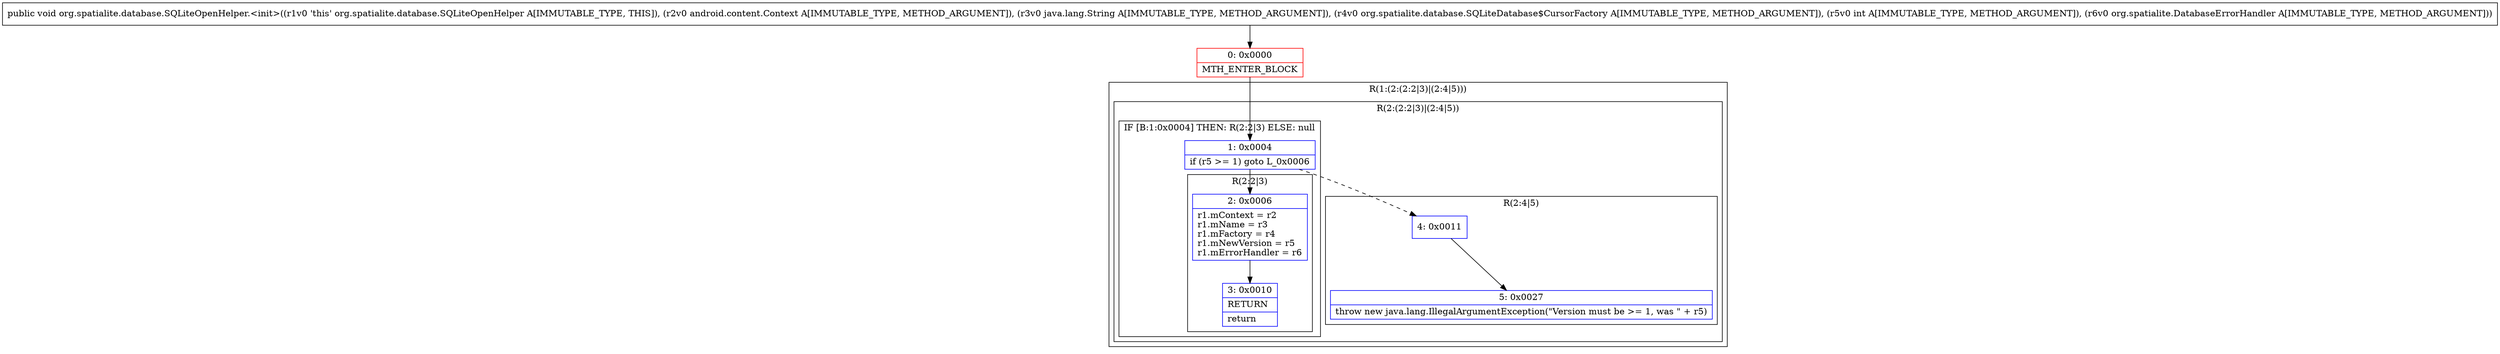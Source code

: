 digraph "CFG fororg.spatialite.database.SQLiteOpenHelper.\<init\>(Landroid\/content\/Context;Ljava\/lang\/String;Lorg\/spatialite\/database\/SQLiteDatabase$CursorFactory;ILorg\/spatialite\/DatabaseErrorHandler;)V" {
subgraph cluster_Region_2042292847 {
label = "R(1:(2:(2:2|3)|(2:4|5)))";
node [shape=record,color=blue];
subgraph cluster_Region_2096972654 {
label = "R(2:(2:2|3)|(2:4|5))";
node [shape=record,color=blue];
subgraph cluster_IfRegion_1961388402 {
label = "IF [B:1:0x0004] THEN: R(2:2|3) ELSE: null";
node [shape=record,color=blue];
Node_1 [shape=record,label="{1\:\ 0x0004|if (r5 \>= 1) goto L_0x0006\l}"];
subgraph cluster_Region_1418155321 {
label = "R(2:2|3)";
node [shape=record,color=blue];
Node_2 [shape=record,label="{2\:\ 0x0006|r1.mContext = r2\lr1.mName = r3\lr1.mFactory = r4\lr1.mNewVersion = r5\lr1.mErrorHandler = r6\l}"];
Node_3 [shape=record,label="{3\:\ 0x0010|RETURN\l|return\l}"];
}
}
subgraph cluster_Region_2051028052 {
label = "R(2:4|5)";
node [shape=record,color=blue];
Node_4 [shape=record,label="{4\:\ 0x0011}"];
Node_5 [shape=record,label="{5\:\ 0x0027|throw new java.lang.IllegalArgumentException(\"Version must be \>= 1, was \" + r5)\l}"];
}
}
}
Node_0 [shape=record,color=red,label="{0\:\ 0x0000|MTH_ENTER_BLOCK\l}"];
MethodNode[shape=record,label="{public void org.spatialite.database.SQLiteOpenHelper.\<init\>((r1v0 'this' org.spatialite.database.SQLiteOpenHelper A[IMMUTABLE_TYPE, THIS]), (r2v0 android.content.Context A[IMMUTABLE_TYPE, METHOD_ARGUMENT]), (r3v0 java.lang.String A[IMMUTABLE_TYPE, METHOD_ARGUMENT]), (r4v0 org.spatialite.database.SQLiteDatabase$CursorFactory A[IMMUTABLE_TYPE, METHOD_ARGUMENT]), (r5v0 int A[IMMUTABLE_TYPE, METHOD_ARGUMENT]), (r6v0 org.spatialite.DatabaseErrorHandler A[IMMUTABLE_TYPE, METHOD_ARGUMENT])) }"];
MethodNode -> Node_0;
Node_1 -> Node_2;
Node_1 -> Node_4[style=dashed];
Node_2 -> Node_3;
Node_4 -> Node_5;
Node_0 -> Node_1;
}

